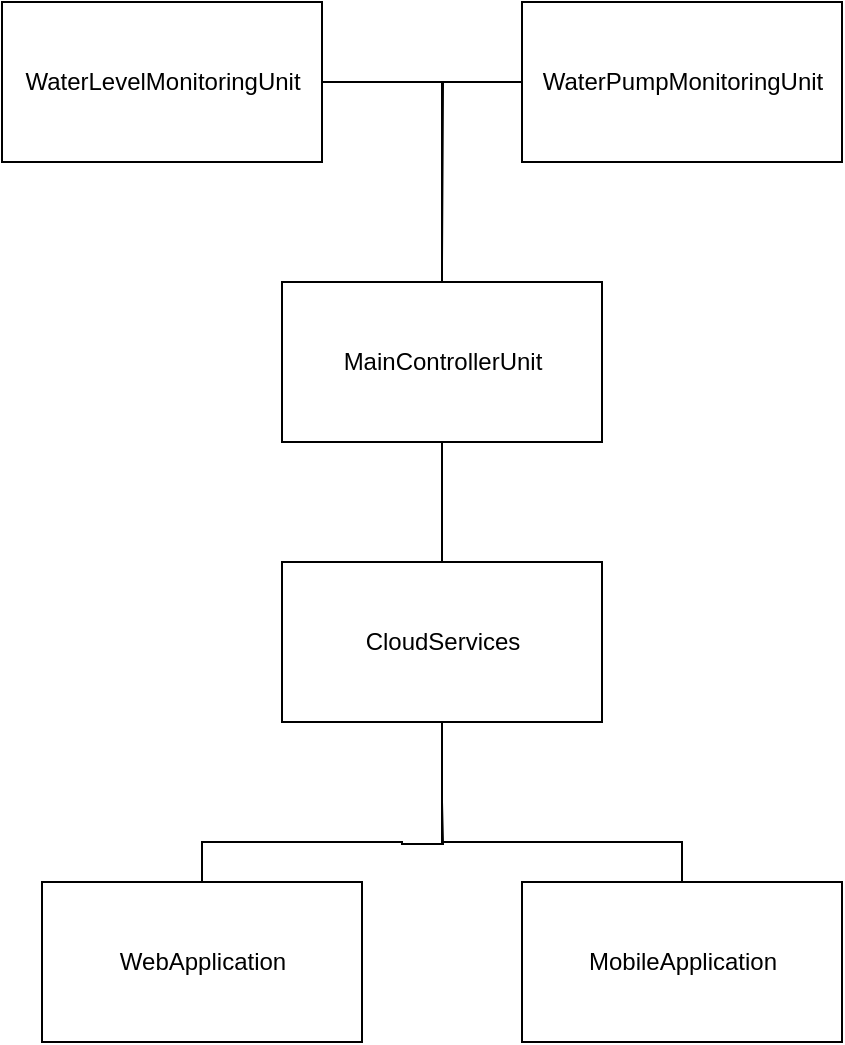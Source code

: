 <mxfile version="15.5.0" type="github">
  <diagram id="R2lEEEUBdFMjLlhIrx00" name="ComponentsView">
    <mxGraphModel dx="1333" dy="923" grid="1" gridSize="10" guides="1" tooltips="1" connect="1" arrows="1" fold="1" page="1" pageScale="1" pageWidth="827" pageHeight="1169" math="0" shadow="0" extFonts="Permanent Marker^https://fonts.googleapis.com/css?family=Permanent+Marker">
      <root>
        <mxCell id="0" />
        <mxCell id="1" parent="0" />
        <mxCell id="oBOZgDLwv16d5uzjFYr--12" style="edgeStyle=orthogonalEdgeStyle;rounded=0;orthogonalLoop=1;jettySize=auto;html=1;entryX=0.5;entryY=0;entryDx=0;entryDy=0;endArrow=none;endFill=0;exitX=1;exitY=0.5;exitDx=0;exitDy=0;" parent="1" source="oBOZgDLwv16d5uzjFYr--1" target="oBOZgDLwv16d5uzjFYr--3" edge="1">
          <mxGeometry relative="1" as="geometry" />
        </mxCell>
        <mxCell id="oBOZgDLwv16d5uzjFYr--1" value="WaterLevelMonitoringUnit" style="html=1;" parent="1" vertex="1">
          <mxGeometry x="180" y="80" width="160" height="80" as="geometry" />
        </mxCell>
        <mxCell id="oBOZgDLwv16d5uzjFYr--15" style="edgeStyle=orthogonalEdgeStyle;rounded=0;orthogonalLoop=1;jettySize=auto;html=1;entryX=0.5;entryY=0;entryDx=0;entryDy=0;endArrow=none;endFill=0;" parent="1" source="oBOZgDLwv16d5uzjFYr--3" target="oBOZgDLwv16d5uzjFYr--6" edge="1">
          <mxGeometry relative="1" as="geometry" />
        </mxCell>
        <mxCell id="oBOZgDLwv16d5uzjFYr--3" value="MainControllerUnit" style="html=1;" parent="1" vertex="1">
          <mxGeometry x="320" y="220" width="160" height="80" as="geometry" />
        </mxCell>
        <mxCell id="oBOZgDLwv16d5uzjFYr--6" value="CloudServices" style="html=1;" parent="1" vertex="1">
          <mxGeometry x="320" y="360" width="160" height="80" as="geometry" />
        </mxCell>
        <mxCell id="oBOZgDLwv16d5uzjFYr--19" style="edgeStyle=orthogonalEdgeStyle;rounded=0;orthogonalLoop=1;jettySize=auto;html=1;exitX=0.5;exitY=0;exitDx=0;exitDy=0;endArrow=none;endFill=0;" parent="1" source="oBOZgDLwv16d5uzjFYr--8" edge="1">
          <mxGeometry relative="1" as="geometry">
            <mxPoint x="400" y="480" as="targetPoint" />
          </mxGeometry>
        </mxCell>
        <mxCell id="oBOZgDLwv16d5uzjFYr--8" value="WebApplication" style="html=1;" parent="1" vertex="1">
          <mxGeometry x="200" y="520" width="160" height="80" as="geometry" />
        </mxCell>
        <mxCell id="oBOZgDLwv16d5uzjFYr--17" style="edgeStyle=orthogonalEdgeStyle;rounded=0;orthogonalLoop=1;jettySize=auto;html=1;entryX=0.5;entryY=1;entryDx=0;entryDy=0;endArrow=none;endFill=0;" parent="1" source="oBOZgDLwv16d5uzjFYr--9" target="oBOZgDLwv16d5uzjFYr--6" edge="1">
          <mxGeometry relative="1" as="geometry">
            <Array as="points">
              <mxPoint x="520" y="500" />
              <mxPoint x="400" y="500" />
            </Array>
          </mxGeometry>
        </mxCell>
        <mxCell id="oBOZgDLwv16d5uzjFYr--9" value="MobileApplication" style="html=1;" parent="1" vertex="1">
          <mxGeometry x="440" y="520" width="160" height="80" as="geometry" />
        </mxCell>
        <mxCell id="oBOZgDLwv16d5uzjFYr--24" style="edgeStyle=orthogonalEdgeStyle;rounded=0;orthogonalLoop=1;jettySize=auto;html=1;exitX=0;exitY=0.5;exitDx=0;exitDy=0;endArrow=none;endFill=0;" parent="1" source="oBOZgDLwv16d5uzjFYr--20" edge="1">
          <mxGeometry relative="1" as="geometry">
            <mxPoint x="400" y="210" as="targetPoint" />
          </mxGeometry>
        </mxCell>
        <mxCell id="oBOZgDLwv16d5uzjFYr--20" value="WaterPumpMonitoringUnit" style="html=1;" parent="1" vertex="1">
          <mxGeometry x="440" y="80" width="160" height="80" as="geometry" />
        </mxCell>
      </root>
    </mxGraphModel>
  </diagram>
</mxfile>
